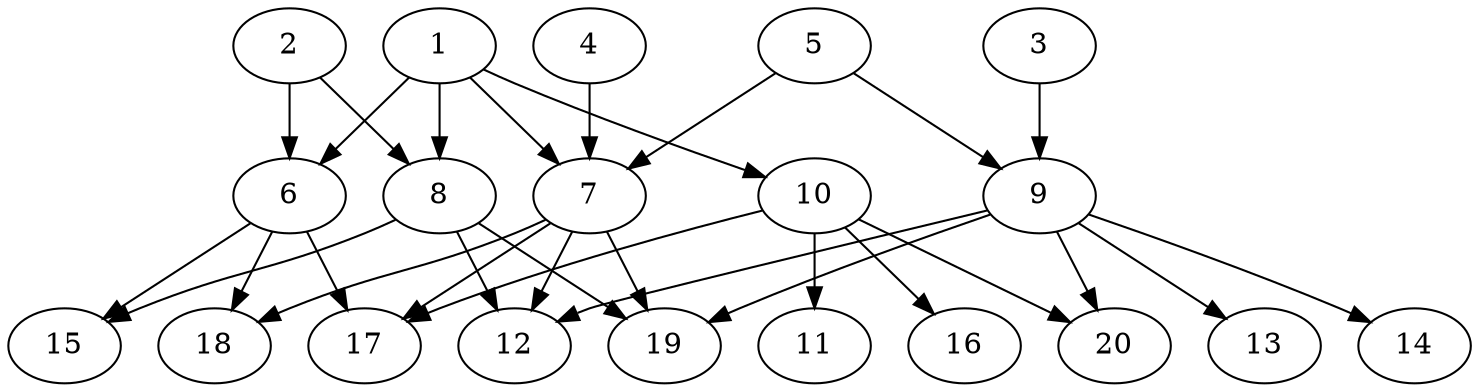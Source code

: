 // DAG automatically generated by daggen at Wed Jul 24 21:26:16 2019
// ./daggen --dot -n 20 --ccr 0.4 --fat 0.8 --regular 0.5 --density 0.5 --mindata 5242880 --maxdata 52428800 
digraph G {
  1 [size="77204480", alpha="0.00", expect_size="30881792"] 
  1 -> 6 [size ="30881792"]
  1 -> 7 [size ="30881792"]
  1 -> 8 [size ="30881792"]
  1 -> 10 [size ="30881792"]
  2 [size="40168960", alpha="0.16", expect_size="16067584"] 
  2 -> 6 [size ="16067584"]
  2 -> 8 [size ="16067584"]
  3 [size="99164160", alpha="0.19", expect_size="39665664"] 
  3 -> 9 [size ="39665664"]
  4 [size="84211200", alpha="0.13", expect_size="33684480"] 
  4 -> 7 [size ="33684480"]
  5 [size="59540480", alpha="0.08", expect_size="23816192"] 
  5 -> 7 [size ="23816192"]
  5 -> 9 [size ="23816192"]
  6 [size="120202240", alpha="0.12", expect_size="48080896"] 
  6 -> 15 [size ="48080896"]
  6 -> 17 [size ="48080896"]
  6 -> 18 [size ="48080896"]
  7 [size="91755520", alpha="0.07", expect_size="36702208"] 
  7 -> 12 [size ="36702208"]
  7 -> 17 [size ="36702208"]
  7 -> 18 [size ="36702208"]
  7 -> 19 [size ="36702208"]
  8 [size="18772480", alpha="0.11", expect_size="7508992"] 
  8 -> 12 [size ="7508992"]
  8 -> 15 [size ="7508992"]
  8 -> 19 [size ="7508992"]
  9 [size="127790080", alpha="0.01", expect_size="51116032"] 
  9 -> 12 [size ="51116032"]
  9 -> 13 [size ="51116032"]
  9 -> 14 [size ="51116032"]
  9 -> 19 [size ="51116032"]
  9 -> 20 [size ="51116032"]
  10 [size="32335360", alpha="0.03", expect_size="12934144"] 
  10 -> 11 [size ="12934144"]
  10 -> 16 [size ="12934144"]
  10 -> 17 [size ="12934144"]
  10 -> 20 [size ="12934144"]
  11 [size="101473280", alpha="0.16", expect_size="40589312"] 
  12 [size="102474240", alpha="0.05", expect_size="40989696"] 
  13 [size="78208000", alpha="0.12", expect_size="31283200"] 
  14 [size="73835520", alpha="0.02", expect_size="29534208"] 
  15 [size="33861120", alpha="0.15", expect_size="13544448"] 
  16 [size="79372800", alpha="0.01", expect_size="31749120"] 
  17 [size="29941760", alpha="0.18", expect_size="11976704"] 
  18 [size="71434240", alpha="0.12", expect_size="28573696"] 
  19 [size="19832320", alpha="0.03", expect_size="7932928"] 
  20 [size="23641600", alpha="0.14", expect_size="9456640"] 
}

